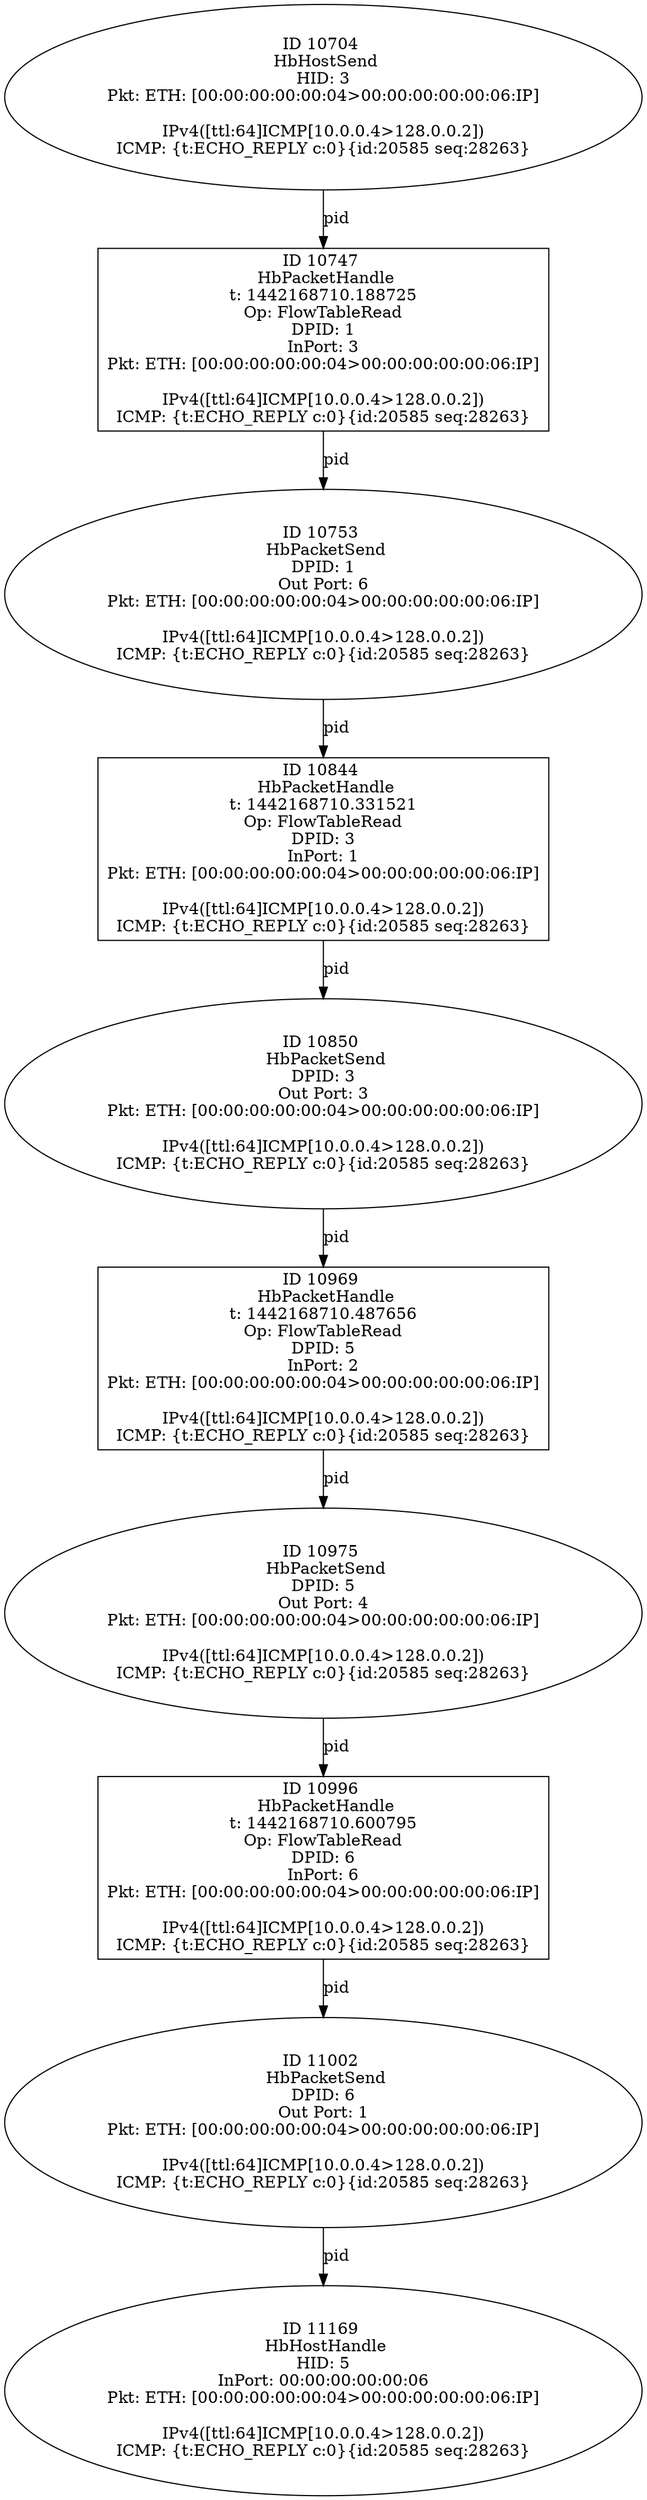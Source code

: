 strict digraph G {
10753 [shape=oval, event=<hb_events.HbPacketSend object at 0x10912be50>, label="ID 10753 
 HbPacketSend
DPID: 1
Out Port: 6
Pkt: ETH: [00:00:00:00:00:04>00:00:00:00:00:06:IP]

IPv4([ttl:64]ICMP[10.0.0.4>128.0.0.2])
ICMP: {t:ECHO_REPLY c:0}{id:20585 seq:28263}"];
10850 [shape=oval, event=<hb_events.HbPacketSend object at 0x10918e810>, label="ID 10850 
 HbPacketSend
DPID: 3
Out Port: 3
Pkt: ETH: [00:00:00:00:00:04>00:00:00:00:00:06:IP]

IPv4([ttl:64]ICMP[10.0.0.4>128.0.0.2])
ICMP: {t:ECHO_REPLY c:0}{id:20585 seq:28263}"];
11169 [shape=oval, event=<hb_events.HbHostHandle object at 0x10929e110>, label="ID 11169 
 HbHostHandle
HID: 5
InPort: 00:00:00:00:00:06
Pkt: ETH: [00:00:00:00:00:04>00:00:00:00:00:06:IP]

IPv4([ttl:64]ICMP[10.0.0.4>128.0.0.2])
ICMP: {t:ECHO_REPLY c:0}{id:20585 seq:28263}"];
10704 [shape=oval, event=<hb_events.HbHostSend object at 0x1091091d0>, label="ID 10704 
 HbHostSend
HID: 3
Pkt: ETH: [00:00:00:00:00:04>00:00:00:00:00:06:IP]

IPv4([ttl:64]ICMP[10.0.0.4>128.0.0.2])
ICMP: {t:ECHO_REPLY c:0}{id:20585 seq:28263}"];
10996 [shape=box, event=<hb_events.HbPacketHandle object at 0x109208c50>, label="ID 10996 
 HbPacketHandle
t: 1442168710.600795
Op: FlowTableRead
DPID: 6
InPort: 6
Pkt: ETH: [00:00:00:00:00:04>00:00:00:00:00:06:IP]

IPv4([ttl:64]ICMP[10.0.0.4>128.0.0.2])
ICMP: {t:ECHO_REPLY c:0}{id:20585 seq:28263}"];
10969 [shape=box, event=<hb_events.HbPacketHandle object at 0x1091ed890>, label="ID 10969 
 HbPacketHandle
t: 1442168710.487656
Op: FlowTableRead
DPID: 5
InPort: 2
Pkt: ETH: [00:00:00:00:00:04>00:00:00:00:00:06:IP]

IPv4([ttl:64]ICMP[10.0.0.4>128.0.0.2])
ICMP: {t:ECHO_REPLY c:0}{id:20585 seq:28263}"];
11002 [shape=oval, event=<hb_events.HbPacketSend object at 0x109212c90>, label="ID 11002 
 HbPacketSend
DPID: 6
Out Port: 1
Pkt: ETH: [00:00:00:00:00:04>00:00:00:00:00:06:IP]

IPv4([ttl:64]ICMP[10.0.0.4>128.0.0.2])
ICMP: {t:ECHO_REPLY c:0}{id:20585 seq:28263}"];
10747 [shape=box, event=<hb_events.HbPacketHandle object at 0x109142050>, label="ID 10747 
 HbPacketHandle
t: 1442168710.188725
Op: FlowTableRead
DPID: 1
InPort: 3
Pkt: ETH: [00:00:00:00:00:04>00:00:00:00:00:06:IP]

IPv4([ttl:64]ICMP[10.0.0.4>128.0.0.2])
ICMP: {t:ECHO_REPLY c:0}{id:20585 seq:28263}"];
10844 [shape=box, event=<hb_events.HbPacketHandle object at 0x109188410>, label="ID 10844 
 HbPacketHandle
t: 1442168710.331521
Op: FlowTableRead
DPID: 3
InPort: 1
Pkt: ETH: [00:00:00:00:00:04>00:00:00:00:00:06:IP]

IPv4([ttl:64]ICMP[10.0.0.4>128.0.0.2])
ICMP: {t:ECHO_REPLY c:0}{id:20585 seq:28263}"];
10975 [shape=oval, event=<hb_events.HbPacketSend object at 0x1091edcd0>, label="ID 10975 
 HbPacketSend
DPID: 5
Out Port: 4
Pkt: ETH: [00:00:00:00:00:04>00:00:00:00:00:06:IP]

IPv4([ttl:64]ICMP[10.0.0.4>128.0.0.2])
ICMP: {t:ECHO_REPLY c:0}{id:20585 seq:28263}"];
10753 -> 10844  [rel=pid, label=pid];
10850 -> 10969  [rel=pid, label=pid];
10704 -> 10747  [rel=pid, label=pid];
10996 -> 11002  [rel=pid, label=pid];
10969 -> 10975  [rel=pid, label=pid];
11002 -> 11169  [rel=pid, label=pid];
10747 -> 10753  [rel=pid, label=pid];
10844 -> 10850  [rel=pid, label=pid];
10975 -> 10996  [rel=pid, label=pid];
}

